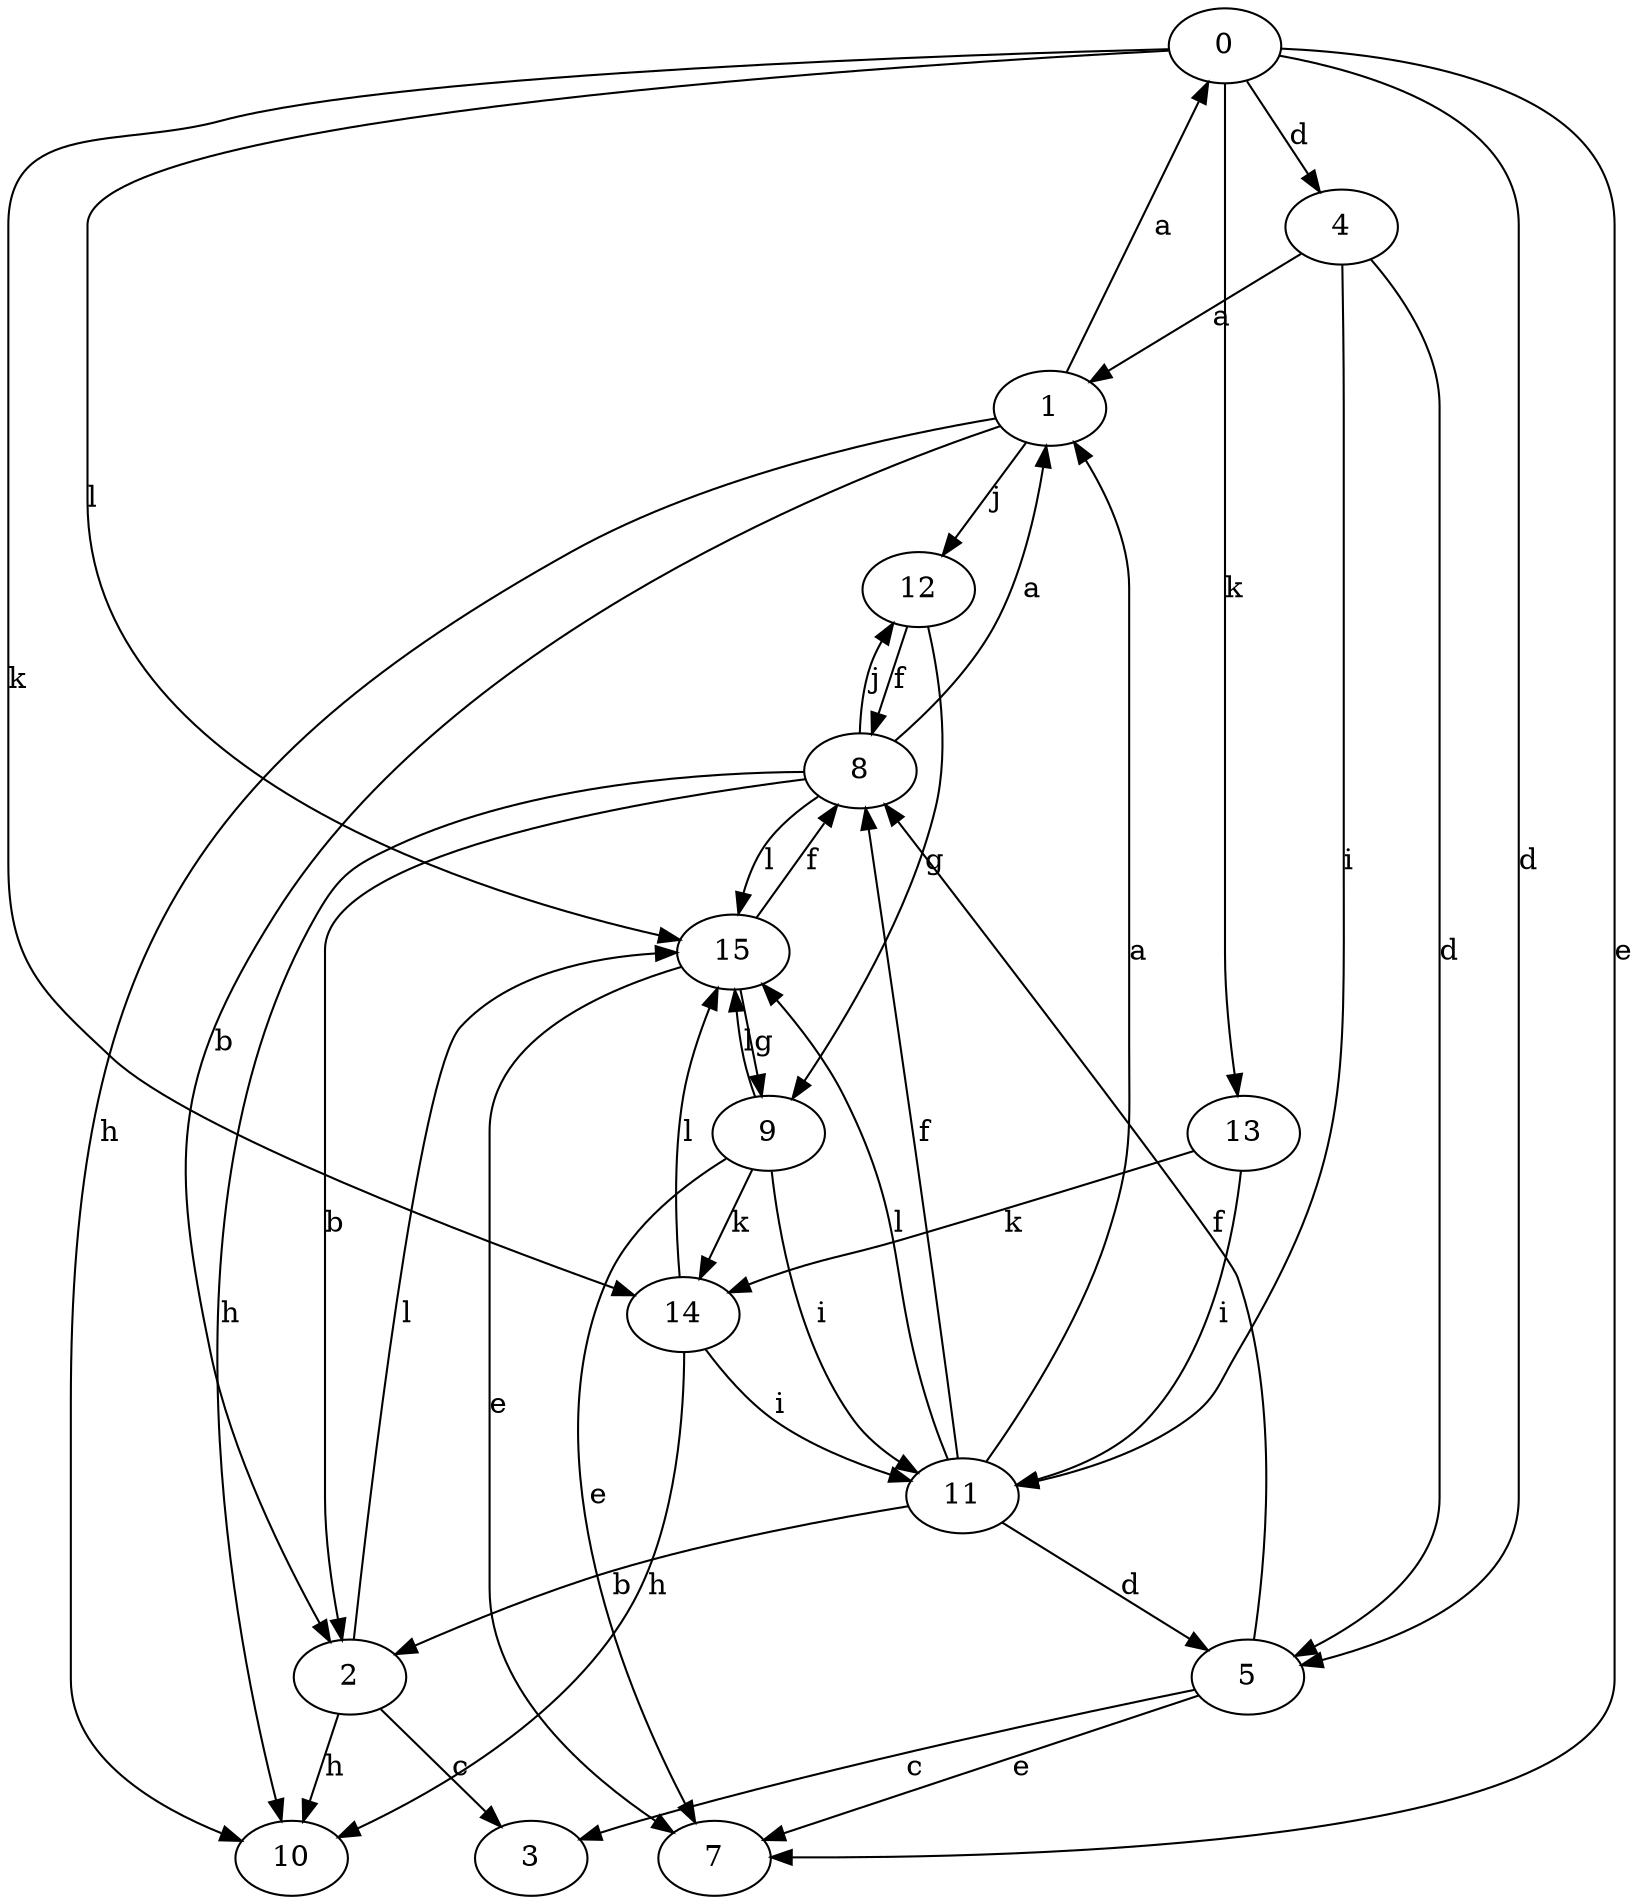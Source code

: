 strict digraph  {
0;
1;
2;
3;
4;
5;
7;
8;
9;
10;
11;
12;
13;
14;
15;
0 -> 4  [label=d];
0 -> 5  [label=d];
0 -> 7  [label=e];
0 -> 13  [label=k];
0 -> 14  [label=k];
0 -> 15  [label=l];
1 -> 0  [label=a];
1 -> 2  [label=b];
1 -> 10  [label=h];
1 -> 12  [label=j];
2 -> 3  [label=c];
2 -> 10  [label=h];
2 -> 15  [label=l];
4 -> 1  [label=a];
4 -> 5  [label=d];
4 -> 11  [label=i];
5 -> 3  [label=c];
5 -> 7  [label=e];
5 -> 8  [label=f];
8 -> 1  [label=a];
8 -> 2  [label=b];
8 -> 10  [label=h];
8 -> 12  [label=j];
8 -> 15  [label=l];
9 -> 7  [label=e];
9 -> 11  [label=i];
9 -> 14  [label=k];
9 -> 15  [label=l];
11 -> 1  [label=a];
11 -> 2  [label=b];
11 -> 5  [label=d];
11 -> 8  [label=f];
11 -> 15  [label=l];
12 -> 8  [label=f];
12 -> 9  [label=g];
13 -> 11  [label=i];
13 -> 14  [label=k];
14 -> 10  [label=h];
14 -> 11  [label=i];
14 -> 15  [label=l];
15 -> 7  [label=e];
15 -> 8  [label=f];
15 -> 9  [label=g];
}
